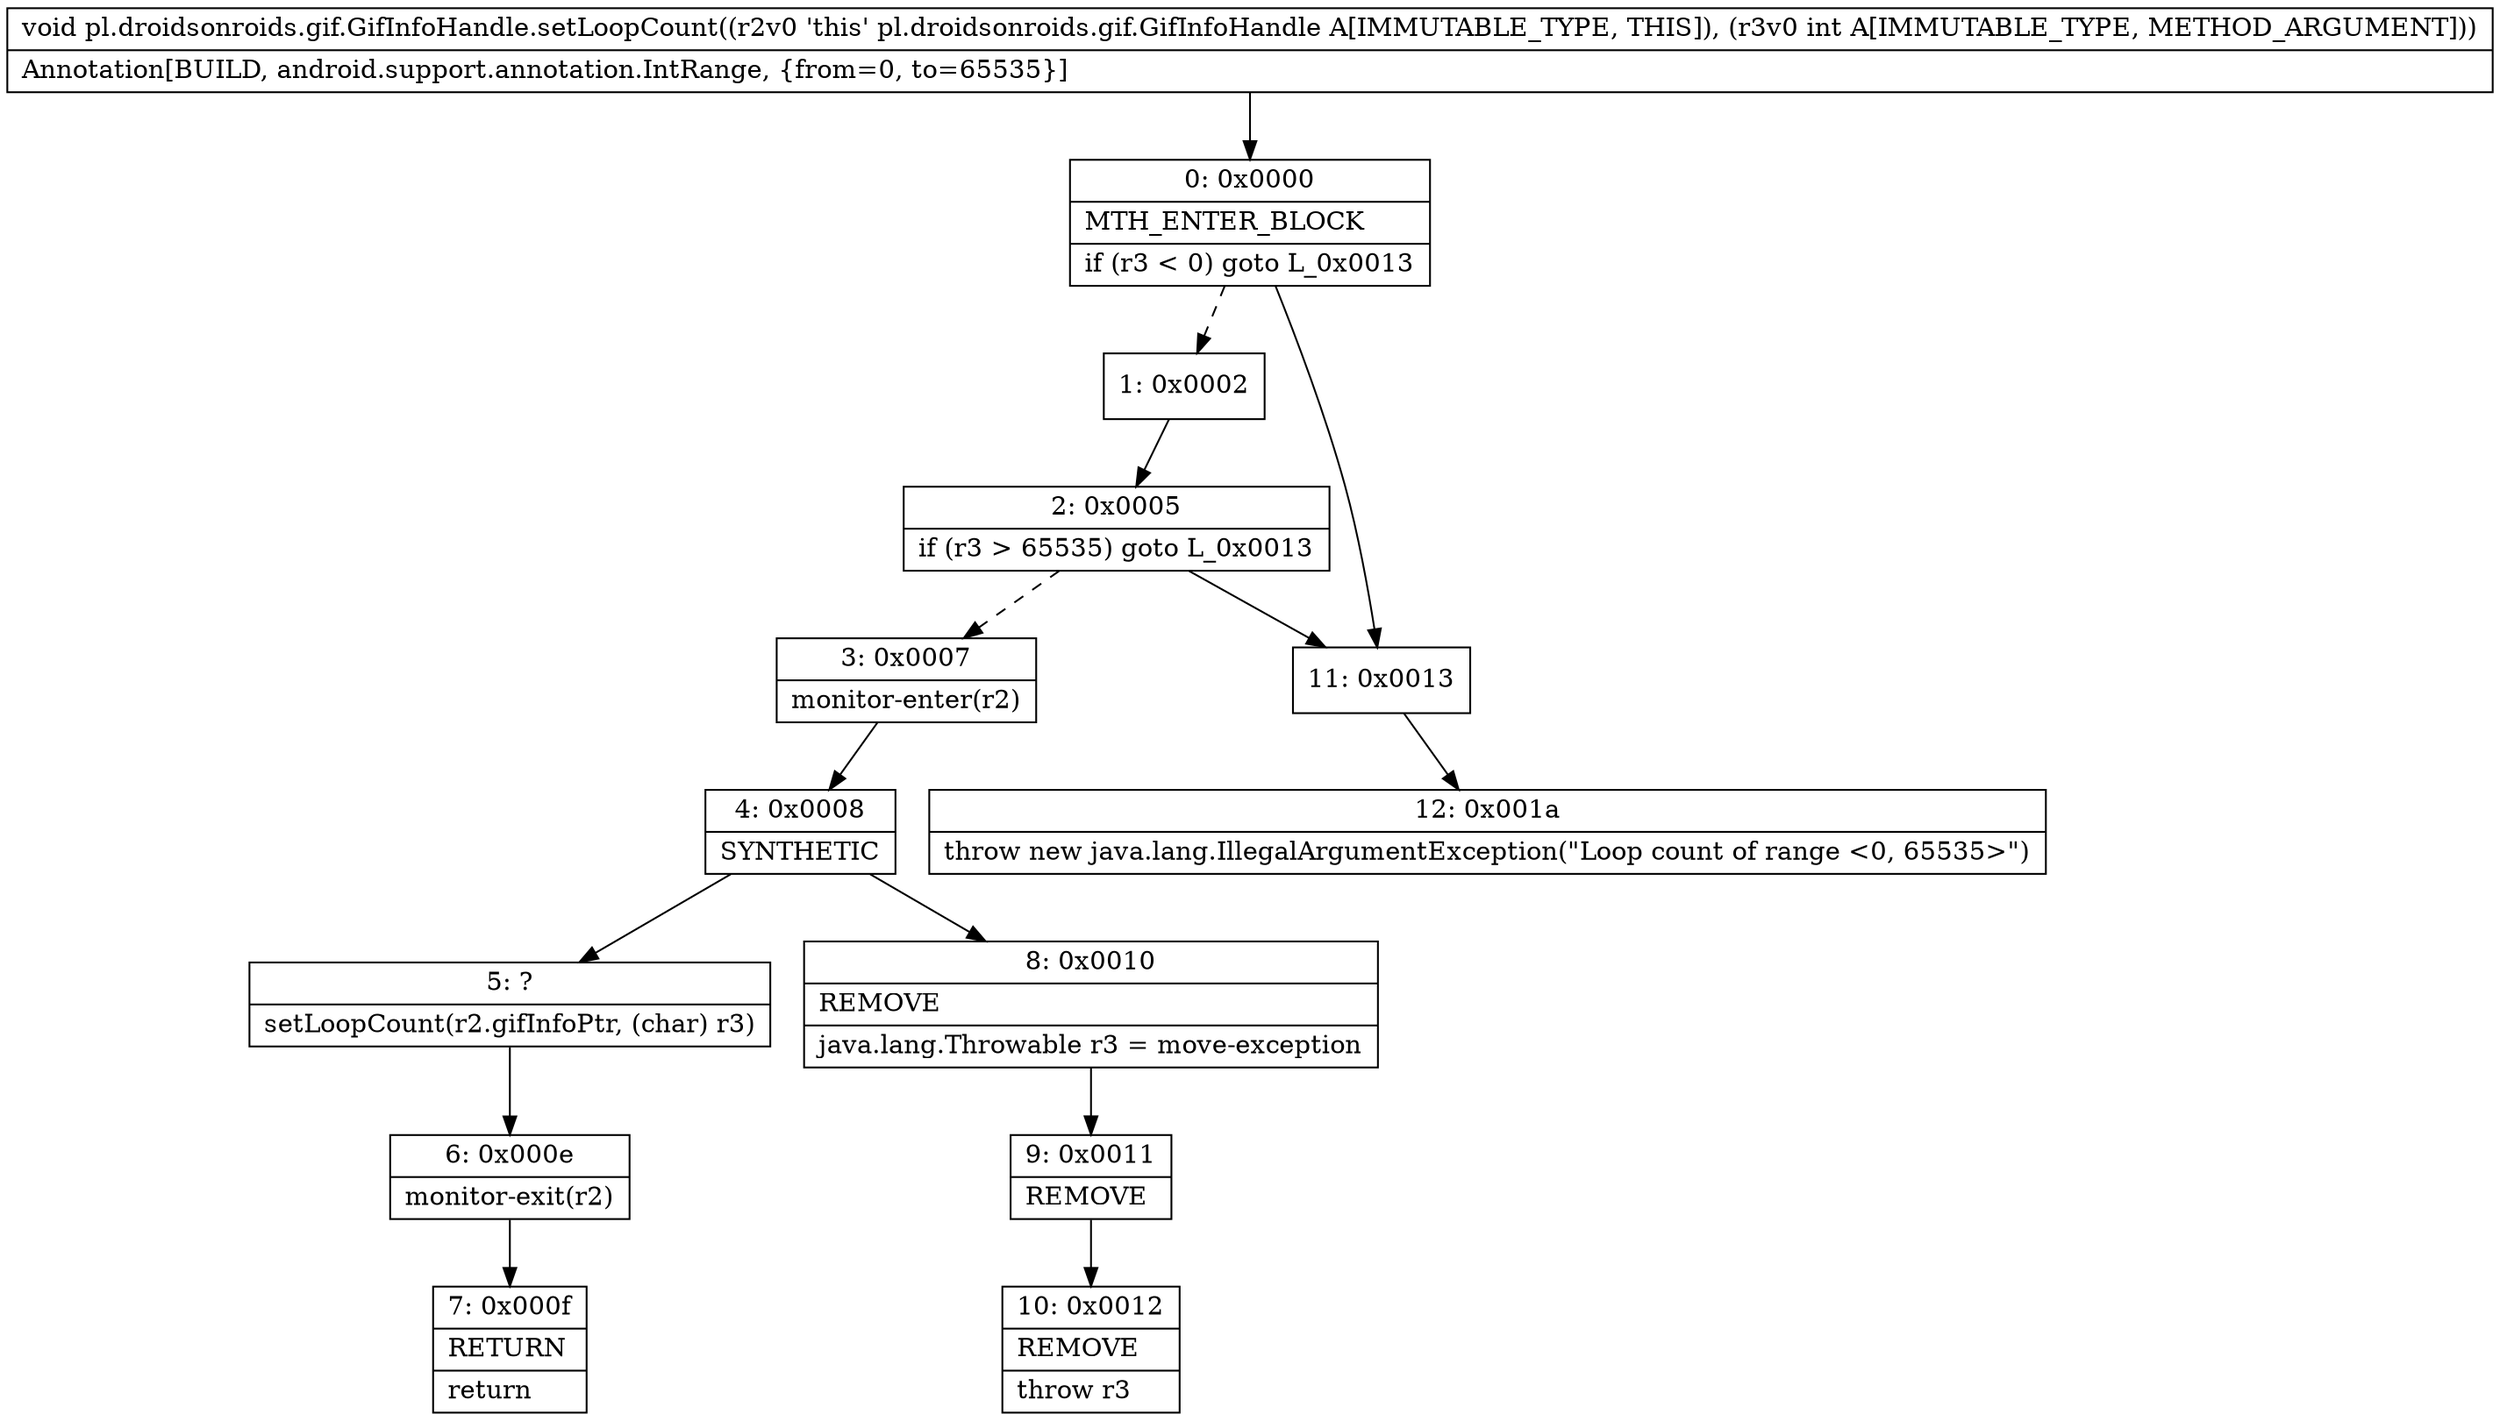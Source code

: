 digraph "CFG forpl.droidsonroids.gif.GifInfoHandle.setLoopCount(I)V" {
Node_0 [shape=record,label="{0\:\ 0x0000|MTH_ENTER_BLOCK\l|if (r3 \< 0) goto L_0x0013\l}"];
Node_1 [shape=record,label="{1\:\ 0x0002}"];
Node_2 [shape=record,label="{2\:\ 0x0005|if (r3 \> 65535) goto L_0x0013\l}"];
Node_3 [shape=record,label="{3\:\ 0x0007|monitor\-enter(r2)\l}"];
Node_4 [shape=record,label="{4\:\ 0x0008|SYNTHETIC\l}"];
Node_5 [shape=record,label="{5\:\ ?|setLoopCount(r2.gifInfoPtr, (char) r3)\l}"];
Node_6 [shape=record,label="{6\:\ 0x000e|monitor\-exit(r2)\l}"];
Node_7 [shape=record,label="{7\:\ 0x000f|RETURN\l|return\l}"];
Node_8 [shape=record,label="{8\:\ 0x0010|REMOVE\l|java.lang.Throwable r3 = move\-exception\l}"];
Node_9 [shape=record,label="{9\:\ 0x0011|REMOVE\l}"];
Node_10 [shape=record,label="{10\:\ 0x0012|REMOVE\l|throw r3\l}"];
Node_11 [shape=record,label="{11\:\ 0x0013}"];
Node_12 [shape=record,label="{12\:\ 0x001a|throw new java.lang.IllegalArgumentException(\"Loop count of range \<0, 65535\>\")\l}"];
MethodNode[shape=record,label="{void pl.droidsonroids.gif.GifInfoHandle.setLoopCount((r2v0 'this' pl.droidsonroids.gif.GifInfoHandle A[IMMUTABLE_TYPE, THIS]), (r3v0 int A[IMMUTABLE_TYPE, METHOD_ARGUMENT]))  | Annotation[BUILD, android.support.annotation.IntRange, \{from=0, to=65535\}]\l}"];
MethodNode -> Node_0;
Node_0 -> Node_1[style=dashed];
Node_0 -> Node_11;
Node_1 -> Node_2;
Node_2 -> Node_3[style=dashed];
Node_2 -> Node_11;
Node_3 -> Node_4;
Node_4 -> Node_5;
Node_4 -> Node_8;
Node_5 -> Node_6;
Node_6 -> Node_7;
Node_8 -> Node_9;
Node_9 -> Node_10;
Node_11 -> Node_12;
}

